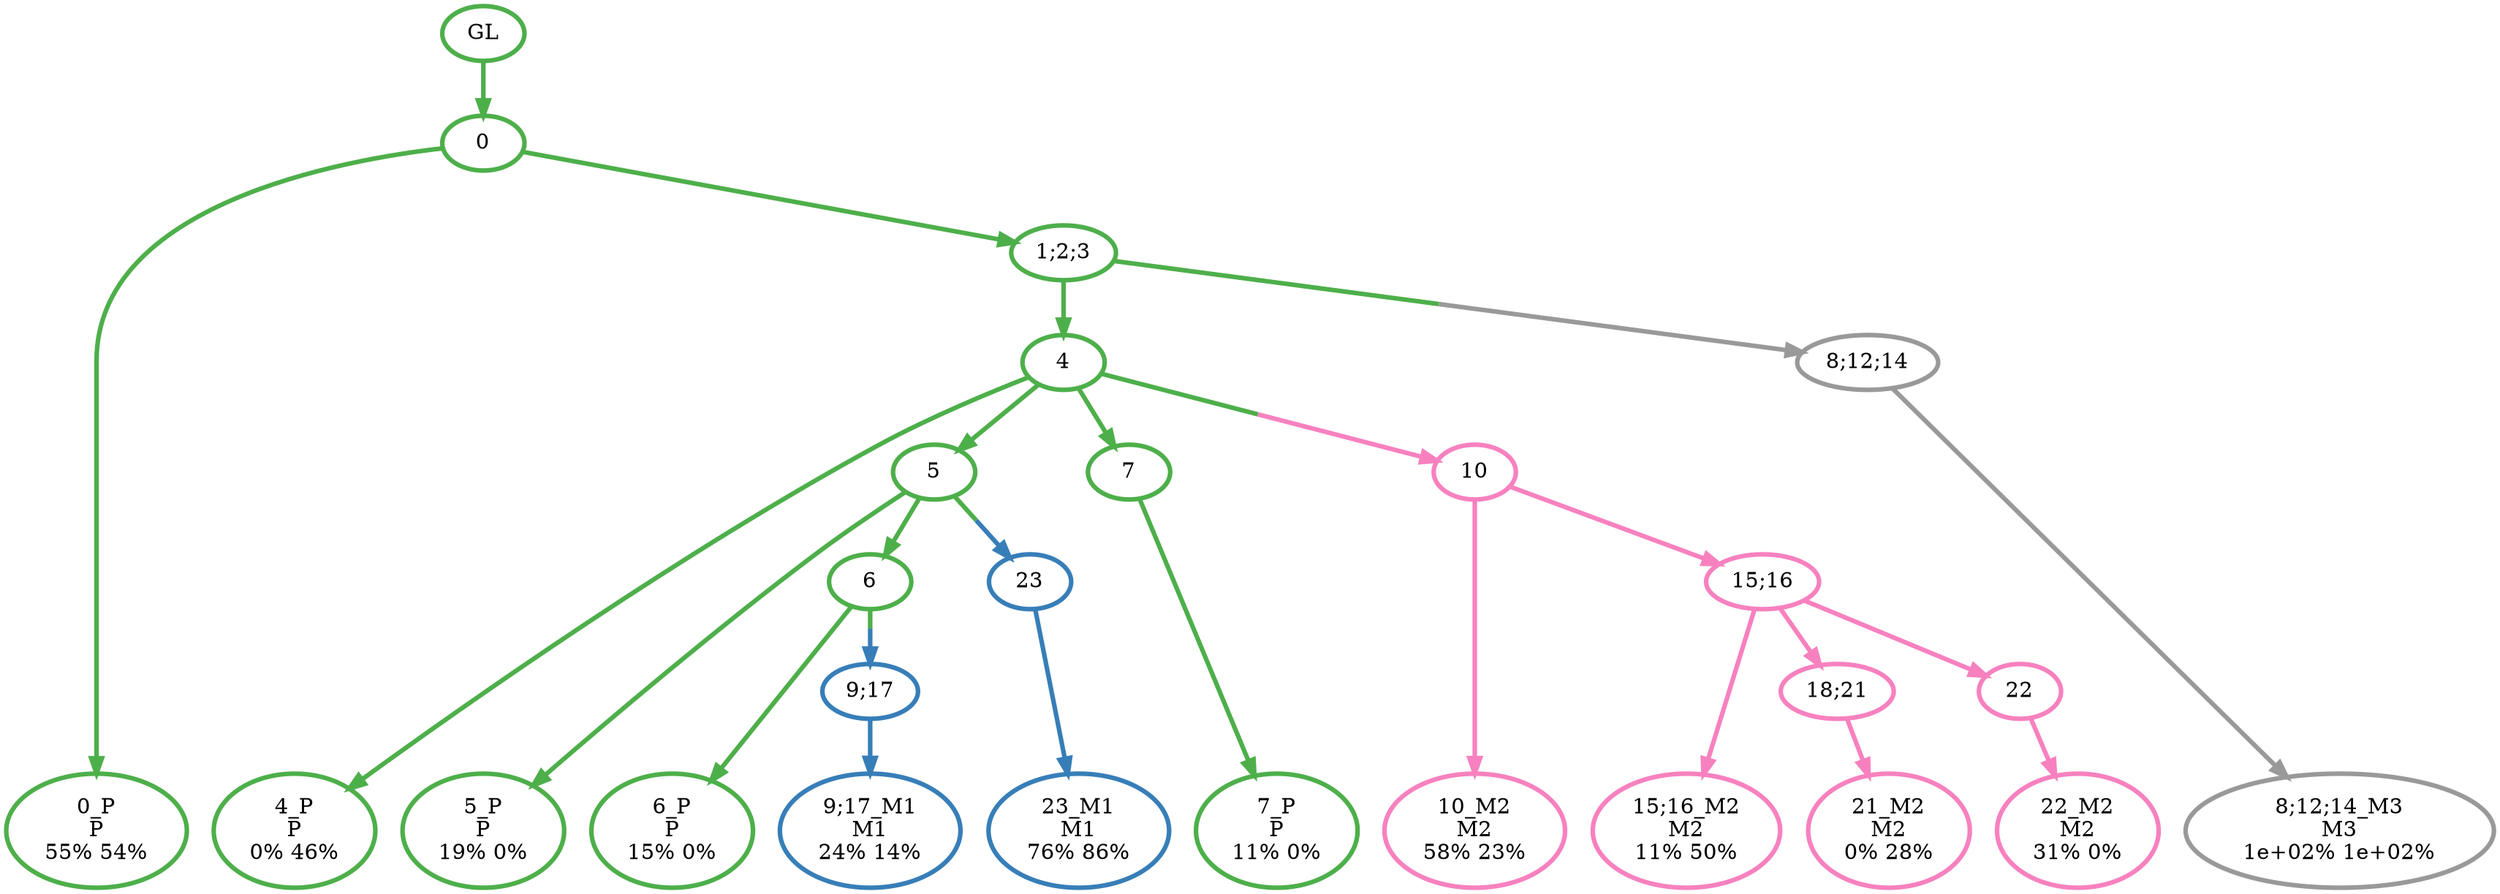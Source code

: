 digraph T {
	{
		rank=same
		23 [penwidth=3,colorscheme=set19,color=3,label="0_P\nP\n55% 54%"]
		20 [penwidth=3,colorscheme=set19,color=3,label="4_P\nP\n0% 46%"]
		18 [penwidth=3,colorscheme=set19,color=3,label="5_P\nP\n19% 0%"]
		16 [penwidth=3,colorscheme=set19,color=3,label="6_P\nP\n15% 0%"]
		14 [penwidth=3,colorscheme=set19,color=3,label="7_P\nP\n11% 0%"]
		13 [penwidth=3,colorscheme=set19,color=2,label="9;17_M1\nM1\n24% 14%"]
		11 [penwidth=3,colorscheme=set19,color=2,label="23_M1\nM1\n76% 86%"]
		10 [penwidth=3,colorscheme=set19,color=8,label="10_M2\nM2\n58% 23%"]
		8 [penwidth=3,colorscheme=set19,color=8,label="15;16_M2\nM2\n11% 50%"]
		6 [penwidth=3,colorscheme=set19,color=8,label="21_M2\nM2\n0% 28%"]
		4 [penwidth=3,colorscheme=set19,color=8,label="22_M2\nM2\n31% 0%"]
		3 [penwidth=3,colorscheme=set19,color=9,label="8;12;14_M3\nM3\n1e+02% 1e+02%"]
	}
	25 [penwidth=3,colorscheme=set19,color=3,label="GL"]
	24 [penwidth=3,colorscheme=set19,color=3,label="0"]
	22 [penwidth=3,colorscheme=set19,color=3,label="1;2;3"]
	21 [penwidth=3,colorscheme=set19,color=3,label="4"]
	19 [penwidth=3,colorscheme=set19,color=3,label="5"]
	17 [penwidth=3,colorscheme=set19,color=3,label="6"]
	15 [penwidth=3,colorscheme=set19,color=3,label="7"]
	12 [penwidth=3,colorscheme=set19,color=2,label="23"]
	9 [penwidth=3,colorscheme=set19,color=8,label="15;16"]
	7 [penwidth=3,colorscheme=set19,color=8,label="18;21"]
	5 [penwidth=3,colorscheme=set19,color=8,label="22"]
	2 [penwidth=3,colorscheme=set19,color=2,label="9;17"]
	1 [penwidth=3,colorscheme=set19,color=9,label="8;12;14"]
	0 [penwidth=3,colorscheme=set19,color=8,label="10"]
	25 -> 24 [penwidth=3,colorscheme=set19,color=3]
	24 -> 23 [penwidth=3,colorscheme=set19,color=3]
	24 -> 22 [penwidth=3,colorscheme=set19,color=3]
	22 -> 21 [penwidth=3,colorscheme=set19,color=3]
	22 -> 1 [penwidth=3,colorscheme=set19,color="3;0.5:9"]
	21 -> 20 [penwidth=3,colorscheme=set19,color=3]
	21 -> 19 [penwidth=3,colorscheme=set19,color=3]
	21 -> 15 [penwidth=3,colorscheme=set19,color=3]
	21 -> 0 [penwidth=3,colorscheme=set19,color="3;0.5:8"]
	19 -> 18 [penwidth=3,colorscheme=set19,color=3]
	19 -> 17 [penwidth=3,colorscheme=set19,color=3]
	19 -> 12 [penwidth=3,colorscheme=set19,color="3;0.5:2"]
	17 -> 16 [penwidth=3,colorscheme=set19,color=3]
	17 -> 2 [penwidth=3,colorscheme=set19,color="3;0.5:2"]
	15 -> 14 [penwidth=3,colorscheme=set19,color=3]
	12 -> 11 [penwidth=3,colorscheme=set19,color=2]
	9 -> 8 [penwidth=3,colorscheme=set19,color=8]
	9 -> 5 [penwidth=3,colorscheme=set19,color=8]
	9 -> 7 [penwidth=3,colorscheme=set19,color=8]
	7 -> 6 [penwidth=3,colorscheme=set19,color=8]
	5 -> 4 [penwidth=3,colorscheme=set19,color=8]
	2 -> 13 [penwidth=3,colorscheme=set19,color=2]
	1 -> 3 [penwidth=3,colorscheme=set19,color=9]
	0 -> 10 [penwidth=3,colorscheme=set19,color=8]
	0 -> 9 [penwidth=3,colorscheme=set19,color=8]
}
